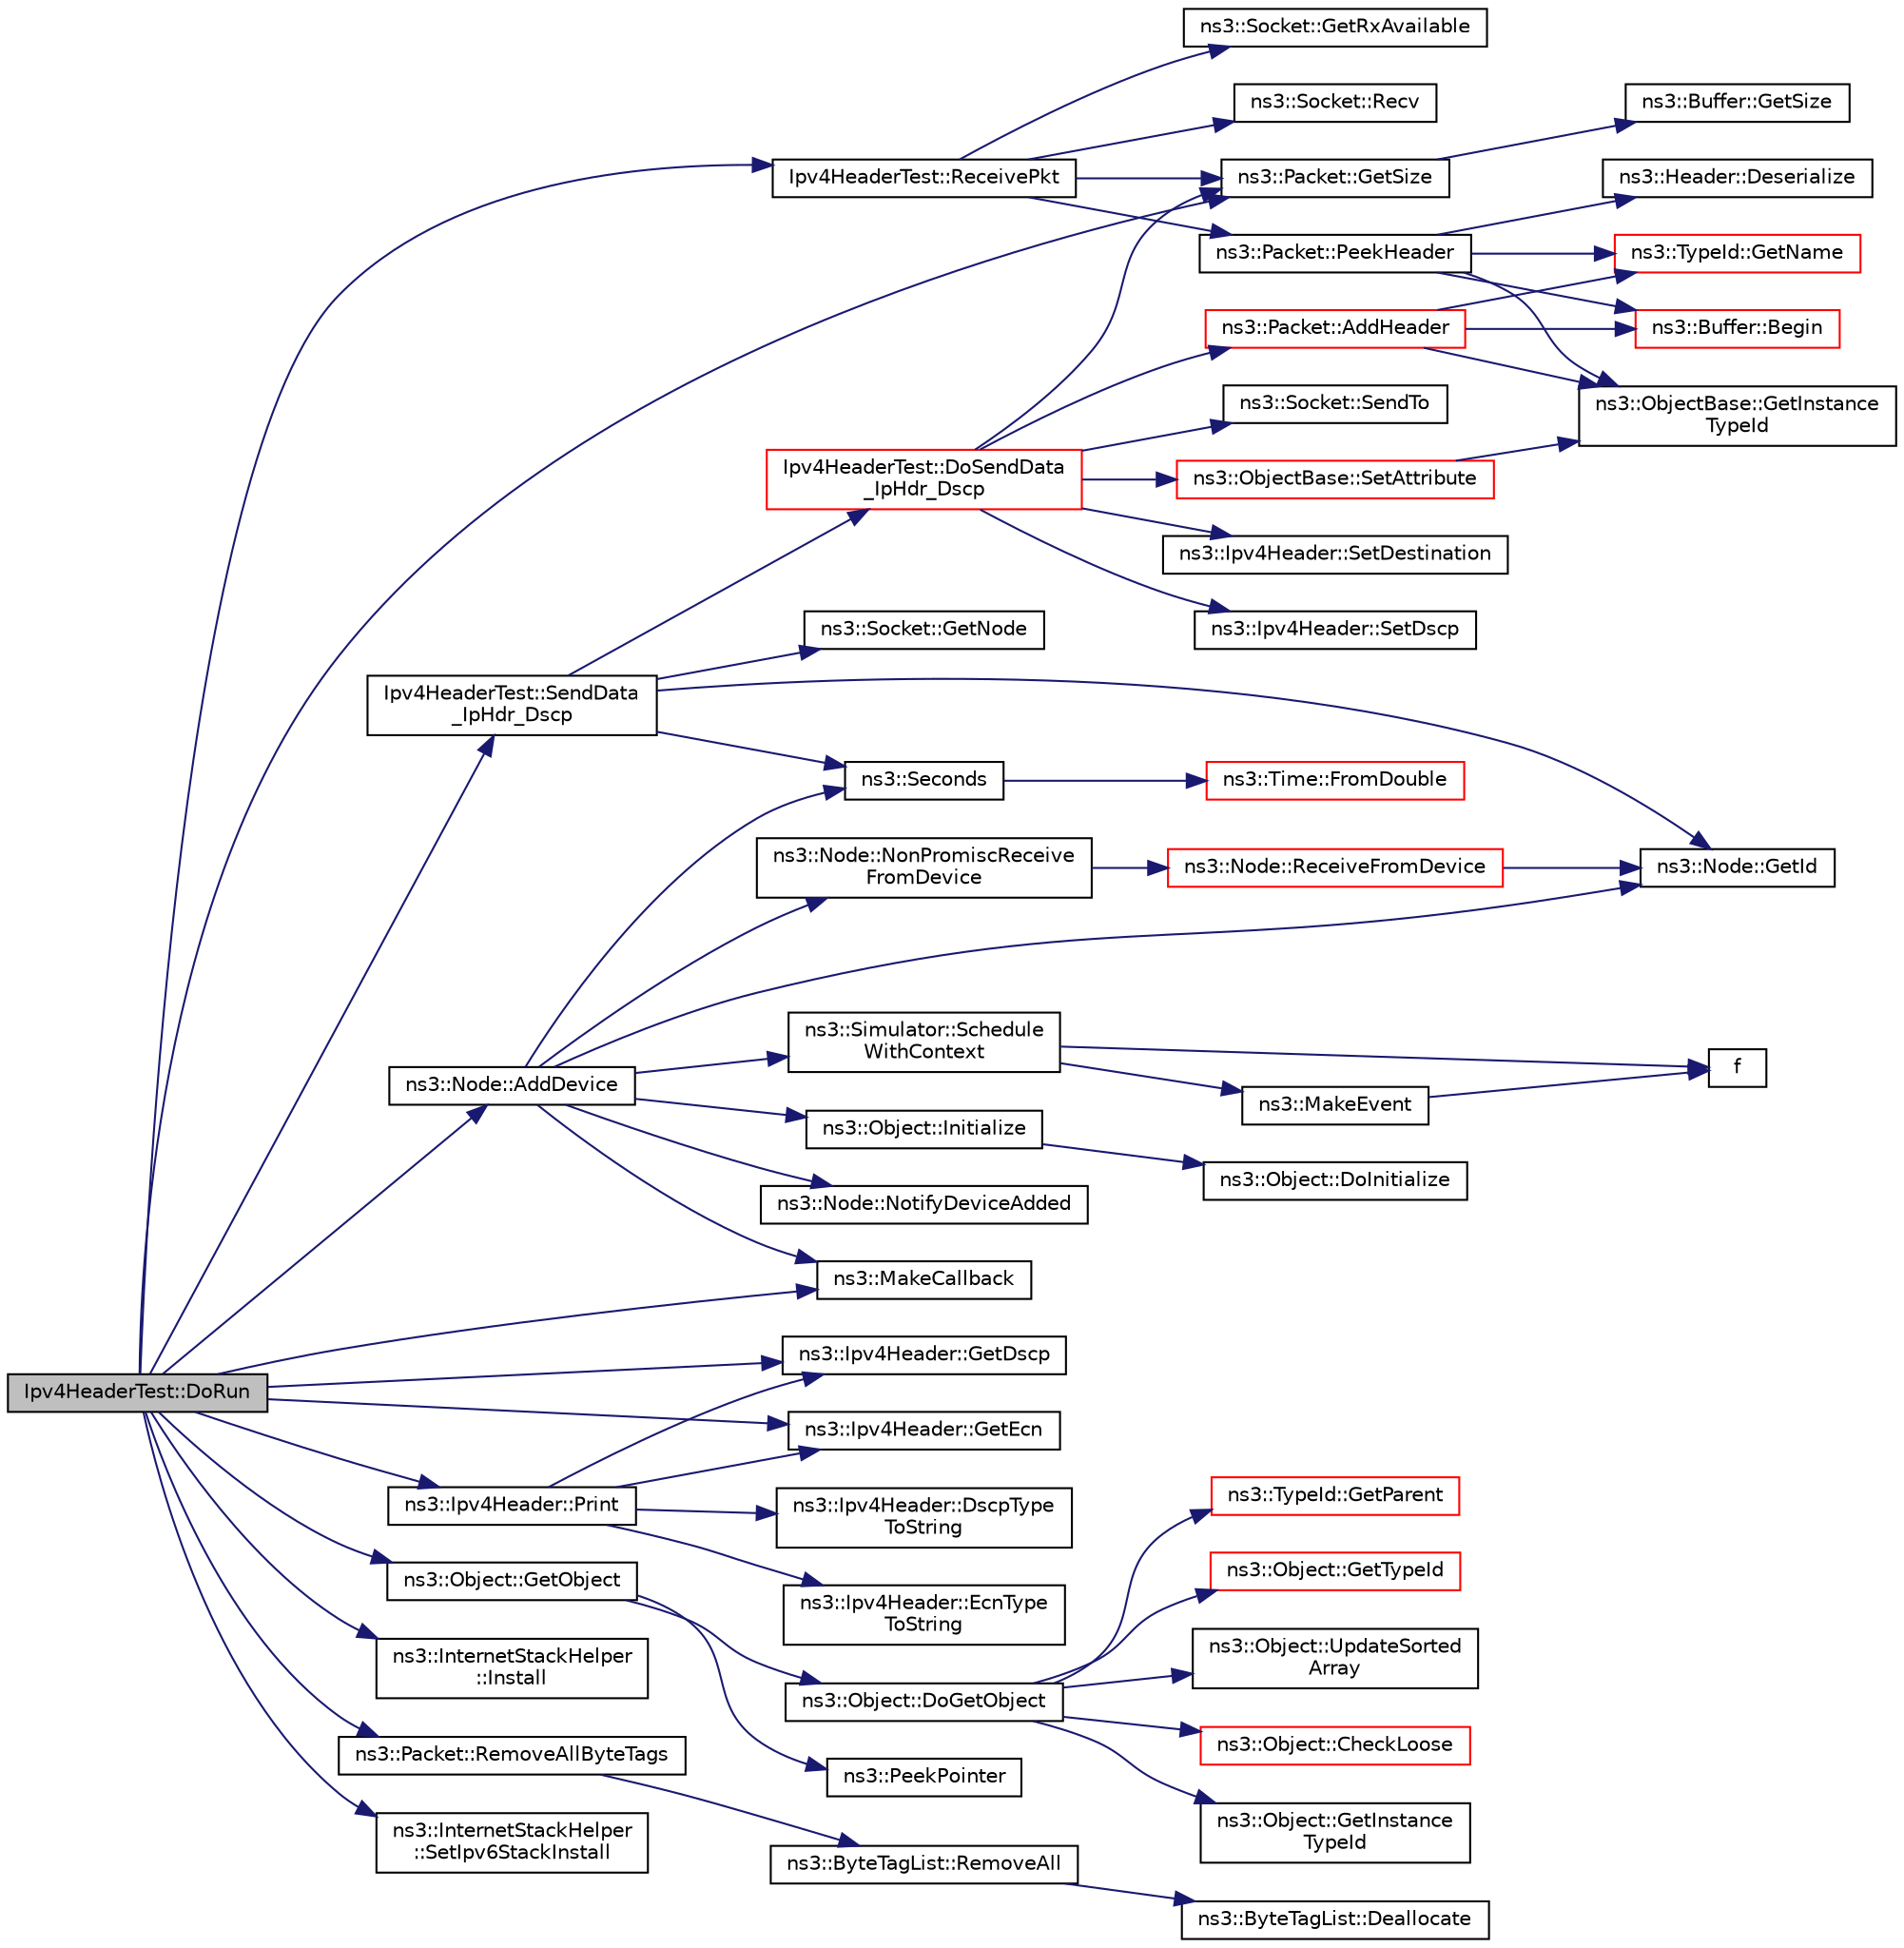 digraph "Ipv4HeaderTest::DoRun"
{
 // LATEX_PDF_SIZE
  edge [fontname="Helvetica",fontsize="10",labelfontname="Helvetica",labelfontsize="10"];
  node [fontname="Helvetica",fontsize="10",shape=record];
  rankdir="LR";
  Node1 [label="Ipv4HeaderTest::DoRun",height=0.2,width=0.4,color="black", fillcolor="grey75", style="filled", fontcolor="black",tooltip="Implementation to actually run this TestCase."];
  Node1 -> Node2 [color="midnightblue",fontsize="10",style="solid",fontname="Helvetica"];
  Node2 [label="ns3::Node::AddDevice",height=0.2,width=0.4,color="black", fillcolor="white", style="filled",URL="$classns3_1_1_node.html#a42ff83ee1d5d1649c770d3f5b62375de",tooltip="Associate a NetDevice to this node."];
  Node2 -> Node3 [color="midnightblue",fontsize="10",style="solid",fontname="Helvetica"];
  Node3 [label="ns3::Node::GetId",height=0.2,width=0.4,color="black", fillcolor="white", style="filled",URL="$classns3_1_1_node.html#a2ed8663077afcb8db519296b0ada6355",tooltip=" "];
  Node2 -> Node4 [color="midnightblue",fontsize="10",style="solid",fontname="Helvetica"];
  Node4 [label="ns3::Object::Initialize",height=0.2,width=0.4,color="black", fillcolor="white", style="filled",URL="$classns3_1_1_object.html#af4411cb29971772fcd09203474a95078",tooltip="Invoke DoInitialize on all Objects aggregated to this one."];
  Node4 -> Node5 [color="midnightblue",fontsize="10",style="solid",fontname="Helvetica"];
  Node5 [label="ns3::Object::DoInitialize",height=0.2,width=0.4,color="black", fillcolor="white", style="filled",URL="$classns3_1_1_object.html#af8482a521433409fb5c7f749398c9dbe",tooltip="Initialize() implementation."];
  Node2 -> Node6 [color="midnightblue",fontsize="10",style="solid",fontname="Helvetica"];
  Node6 [label="ns3::MakeCallback",height=0.2,width=0.4,color="black", fillcolor="white", style="filled",URL="$namespacens3.html#af1dde3c04374147fca0cfe3b0766d664",tooltip="Build Callbacks for class method members which take varying numbers of arguments and potentially retu..."];
  Node2 -> Node7 [color="midnightblue",fontsize="10",style="solid",fontname="Helvetica"];
  Node7 [label="ns3::Node::NonPromiscReceive\lFromDevice",height=0.2,width=0.4,color="black", fillcolor="white", style="filled",URL="$classns3_1_1_node.html#a72ebf5bdc911879511f1e249d471f7e5",tooltip="Receive a packet from a device in non-promiscuous mode."];
  Node7 -> Node8 [color="midnightblue",fontsize="10",style="solid",fontname="Helvetica"];
  Node8 [label="ns3::Node::ReceiveFromDevice",height=0.2,width=0.4,color="red", fillcolor="white", style="filled",URL="$classns3_1_1_node.html#a6cbe61c071c85bb3ba5d4843132cd119",tooltip="Receive a packet from a device."];
  Node8 -> Node3 [color="midnightblue",fontsize="10",style="solid",fontname="Helvetica"];
  Node2 -> Node60 [color="midnightblue",fontsize="10",style="solid",fontname="Helvetica"];
  Node60 [label="ns3::Node::NotifyDeviceAdded",height=0.2,width=0.4,color="black", fillcolor="white", style="filled",URL="$classns3_1_1_node.html#ae85e535c650941f4f8ca6845a9f61e42",tooltip="Notifies all the DeviceAdditionListener about the new device added."];
  Node2 -> Node61 [color="midnightblue",fontsize="10",style="solid",fontname="Helvetica"];
  Node61 [label="ns3::Simulator::Schedule\lWithContext",height=0.2,width=0.4,color="black", fillcolor="white", style="filled",URL="$classns3_1_1_simulator.html#a6801feda0ccf0595cb48d1e962cd40a1",tooltip="Schedule an event with the given context."];
  Node61 -> Node62 [color="midnightblue",fontsize="10",style="solid",fontname="Helvetica"];
  Node62 [label="f",height=0.2,width=0.4,color="black", fillcolor="white", style="filled",URL="$80211b_8c.html#ae7ffc1a8f84fa47a0812b2f2b9627132",tooltip=" "];
  Node61 -> Node63 [color="midnightblue",fontsize="10",style="solid",fontname="Helvetica"];
  Node63 [label="ns3::MakeEvent",height=0.2,width=0.4,color="black", fillcolor="white", style="filled",URL="$group__makeeventfnptr.html#ga289a28a2497c18a9bd299e5e2014094b",tooltip="Make an EventImpl from a function pointer taking varying numbers of arguments."];
  Node63 -> Node62 [color="midnightblue",fontsize="10",style="solid",fontname="Helvetica"];
  Node2 -> Node64 [color="midnightblue",fontsize="10",style="solid",fontname="Helvetica"];
  Node64 [label="ns3::Seconds",height=0.2,width=0.4,color="black", fillcolor="white", style="filled",URL="$group__timecivil.html#ga33c34b816f8ff6628e33d5c8e9713b9e",tooltip="Construct a Time in the indicated unit."];
  Node64 -> Node65 [color="midnightblue",fontsize="10",style="solid",fontname="Helvetica"];
  Node65 [label="ns3::Time::FromDouble",height=0.2,width=0.4,color="red", fillcolor="white", style="filled",URL="$classns3_1_1_time.html#a60e845f4a74e62495b86356afe604cb4",tooltip="Create a Time equal to value in unit unit."];
  Node1 -> Node70 [color="midnightblue",fontsize="10",style="solid",fontname="Helvetica"];
  Node70 [label="ns3::Ipv4Header::GetDscp",height=0.2,width=0.4,color="black", fillcolor="white", style="filled",URL="$classns3_1_1_ipv4_header.html#a05c18cd180e393048f86b217e9367787",tooltip=" "];
  Node1 -> Node71 [color="midnightblue",fontsize="10",style="solid",fontname="Helvetica"];
  Node71 [label="ns3::Ipv4Header::GetEcn",height=0.2,width=0.4,color="black", fillcolor="white", style="filled",URL="$classns3_1_1_ipv4_header.html#a8f7b842ed8029c5ea4116418a89543ea",tooltip=" "];
  Node1 -> Node72 [color="midnightblue",fontsize="10",style="solid",fontname="Helvetica"];
  Node72 [label="ns3::Object::GetObject",height=0.2,width=0.4,color="black", fillcolor="white", style="filled",URL="$classns3_1_1_object.html#ad21f5401ff705cd29c37f931ea3afc18",tooltip="Get a pointer to the requested aggregated Object."];
  Node72 -> Node73 [color="midnightblue",fontsize="10",style="solid",fontname="Helvetica"];
  Node73 [label="ns3::Object::DoGetObject",height=0.2,width=0.4,color="black", fillcolor="white", style="filled",URL="$classns3_1_1_object.html#a7c009975f7c0994cb47a69f713745e0a",tooltip="Find an Object of TypeId tid in the aggregates of this Object."];
  Node73 -> Node74 [color="midnightblue",fontsize="10",style="solid",fontname="Helvetica"];
  Node74 [label="ns3::Object::CheckLoose",height=0.2,width=0.4,color="red", fillcolor="white", style="filled",URL="$classns3_1_1_object.html#a33b1d1c52665f27a2fd4857aef5618f2",tooltip="Check if any aggregated Objects have non-zero reference counts."];
  Node73 -> Node75 [color="midnightblue",fontsize="10",style="solid",fontname="Helvetica"];
  Node75 [label="ns3::Object::GetInstance\lTypeId",height=0.2,width=0.4,color="black", fillcolor="white", style="filled",URL="$classns3_1_1_object.html#a9a0bc0211cfab9842e1046b5c5810e5a",tooltip="Get the most derived TypeId for this Object."];
  Node73 -> Node26 [color="midnightblue",fontsize="10",style="solid",fontname="Helvetica"];
  Node26 [label="ns3::TypeId::GetParent",height=0.2,width=0.4,color="red", fillcolor="white", style="filled",URL="$classns3_1_1_type_id.html#ab84f81aee52154af39a8668b59c89d63",tooltip="Get the parent of this TypeId."];
  Node73 -> Node76 [color="midnightblue",fontsize="10",style="solid",fontname="Helvetica"];
  Node76 [label="ns3::Object::GetTypeId",height=0.2,width=0.4,color="red", fillcolor="white", style="filled",URL="$classns3_1_1_object.html#a1d040243983ab74ec923bde26d7cb7e7",tooltip="Register this type."];
  Node73 -> Node77 [color="midnightblue",fontsize="10",style="solid",fontname="Helvetica"];
  Node77 [label="ns3::Object::UpdateSorted\lArray",height=0.2,width=0.4,color="black", fillcolor="white", style="filled",URL="$classns3_1_1_object.html#ade62655b9680ca5ebf5af7e0fda7a21f",tooltip="Keep the list of aggregates in most-recently-used order."];
  Node72 -> Node78 [color="midnightblue",fontsize="10",style="solid",fontname="Helvetica"];
  Node78 [label="ns3::PeekPointer",height=0.2,width=0.4,color="black", fillcolor="white", style="filled",URL="$namespacens3.html#af2a7557fe9afdd98d8f6f8f6e412cf5a",tooltip=" "];
  Node1 -> Node79 [color="midnightblue",fontsize="10",style="solid",fontname="Helvetica"];
  Node79 [label="ns3::Packet::GetSize",height=0.2,width=0.4,color="black", fillcolor="white", style="filled",URL="$classns3_1_1_packet.html#afff7cb1ff518ee6dc0d424e10a5ad6ec",tooltip="Returns the the size in bytes of the packet (including the zero-filled initial payload)."];
  Node79 -> Node80 [color="midnightblue",fontsize="10",style="solid",fontname="Helvetica"];
  Node80 [label="ns3::Buffer::GetSize",height=0.2,width=0.4,color="black", fillcolor="white", style="filled",URL="$classns3_1_1_buffer.html#a60c9172d2b102f8856c81b2126c8b209",tooltip=" "];
  Node1 -> Node81 [color="midnightblue",fontsize="10",style="solid",fontname="Helvetica"];
  Node81 [label="ns3::InternetStackHelper\l::Install",height=0.2,width=0.4,color="black", fillcolor="white", style="filled",URL="$classns3_1_1_internet_stack_helper.html#a10e8d697dcd9153f1da11695cd08e713",tooltip="Aggregate implementations of the ns3::Ipv4, ns3::Ipv6, ns3::Udp, and ns3::Tcp classes onto the provid..."];
  Node1 -> Node6 [color="midnightblue",fontsize="10",style="solid",fontname="Helvetica"];
  Node1 -> Node82 [color="midnightblue",fontsize="10",style="solid",fontname="Helvetica"];
  Node82 [label="ns3::Ipv4Header::Print",height=0.2,width=0.4,color="black", fillcolor="white", style="filled",URL="$classns3_1_1_ipv4_header.html#a44753614a79ba9fed4b46f345fbf079a",tooltip=" "];
  Node82 -> Node83 [color="midnightblue",fontsize="10",style="solid",fontname="Helvetica"];
  Node83 [label="ns3::Ipv4Header::DscpType\lToString",height=0.2,width=0.4,color="black", fillcolor="white", style="filled",URL="$classns3_1_1_ipv4_header.html#ab9baa409d4bbf37642d94715aa7dd0ec",tooltip=" "];
  Node82 -> Node84 [color="midnightblue",fontsize="10",style="solid",fontname="Helvetica"];
  Node84 [label="ns3::Ipv4Header::EcnType\lToString",height=0.2,width=0.4,color="black", fillcolor="white", style="filled",URL="$classns3_1_1_ipv4_header.html#a1feff9bb7847031dd3bc1e5e5b3eb2c1",tooltip=" "];
  Node82 -> Node70 [color="midnightblue",fontsize="10",style="solid",fontname="Helvetica"];
  Node82 -> Node71 [color="midnightblue",fontsize="10",style="solid",fontname="Helvetica"];
  Node1 -> Node85 [color="midnightblue",fontsize="10",style="solid",fontname="Helvetica"];
  Node85 [label="Ipv4HeaderTest::ReceivePkt",height=0.2,width=0.4,color="black", fillcolor="white", style="filled",URL="$class_ipv4_header_test.html#ae06256e56359912140540a0c04c7dc78",tooltip="Receives a packet."];
  Node85 -> Node86 [color="midnightblue",fontsize="10",style="solid",fontname="Helvetica"];
  Node86 [label="ns3::Socket::GetRxAvailable",height=0.2,width=0.4,color="black", fillcolor="white", style="filled",URL="$classns3_1_1_socket.html#ad35d8931e53ae0754ee864acb1cecd0e",tooltip="Return number of bytes which can be returned from one or multiple calls to Recv."];
  Node85 -> Node79 [color="midnightblue",fontsize="10",style="solid",fontname="Helvetica"];
  Node85 -> Node87 [color="midnightblue",fontsize="10",style="solid",fontname="Helvetica"];
  Node87 [label="ns3::Packet::PeekHeader",height=0.2,width=0.4,color="black", fillcolor="white", style="filled",URL="$classns3_1_1_packet.html#acc152757db7d44974640b089335b7003",tooltip="Deserialize but does not remove the header from the internal buffer."];
  Node87 -> Node88 [color="midnightblue",fontsize="10",style="solid",fontname="Helvetica"];
  Node88 [label="ns3::Buffer::Begin",height=0.2,width=0.4,color="red", fillcolor="white", style="filled",URL="$classns3_1_1_buffer.html#acb977a0179de9abe4e295ce22023b4ca",tooltip=" "];
  Node87 -> Node90 [color="midnightblue",fontsize="10",style="solid",fontname="Helvetica"];
  Node90 [label="ns3::Header::Deserialize",height=0.2,width=0.4,color="black", fillcolor="white", style="filled",URL="$classns3_1_1_header.html#a78be9400bb66b2a8543606f395ef5396",tooltip=" "];
  Node87 -> Node25 [color="midnightblue",fontsize="10",style="solid",fontname="Helvetica"];
  Node25 [label="ns3::ObjectBase::GetInstance\lTypeId",height=0.2,width=0.4,color="black", fillcolor="white", style="filled",URL="$classns3_1_1_object_base.html#abe5b43a6f5b99a92a4c3122db31f06fb",tooltip="Get the most derived TypeId for this Object."];
  Node87 -> Node21 [color="midnightblue",fontsize="10",style="solid",fontname="Helvetica"];
  Node21 [label="ns3::TypeId::GetName",height=0.2,width=0.4,color="red", fillcolor="white", style="filled",URL="$classns3_1_1_type_id.html#abc4965475a579c2afdc668d7a7d58374",tooltip="Get the name."];
  Node85 -> Node91 [color="midnightblue",fontsize="10",style="solid",fontname="Helvetica"];
  Node91 [label="ns3::Socket::Recv",height=0.2,width=0.4,color="black", fillcolor="white", style="filled",URL="$classns3_1_1_socket.html#a8949b1f844aae563446f2f4c5be8827a",tooltip="Read data from the socket."];
  Node1 -> Node92 [color="midnightblue",fontsize="10",style="solid",fontname="Helvetica"];
  Node92 [label="ns3::Packet::RemoveAllByteTags",height=0.2,width=0.4,color="black", fillcolor="white", style="filled",URL="$classns3_1_1_packet.html#a083f54c9db31aeff30551a9e20fcda42",tooltip="Remove all byte tags stored in this packet."];
  Node92 -> Node93 [color="midnightblue",fontsize="10",style="solid",fontname="Helvetica"];
  Node93 [label="ns3::ByteTagList::RemoveAll",height=0.2,width=0.4,color="black", fillcolor="white", style="filled",URL="$classns3_1_1_byte_tag_list.html#a989a5f3c12577fd875e701ea389709cd",tooltip="Removes all of the tags from the ByteTagList."];
  Node93 -> Node94 [color="midnightblue",fontsize="10",style="solid",fontname="Helvetica"];
  Node94 [label="ns3::ByteTagList::Deallocate",height=0.2,width=0.4,color="black", fillcolor="white", style="filled",URL="$classns3_1_1_byte_tag_list.html#aebe6943177a3ce90f7fa16188e67f650",tooltip="Deallocates a ByteTagListData."];
  Node1 -> Node95 [color="midnightblue",fontsize="10",style="solid",fontname="Helvetica"];
  Node95 [label="Ipv4HeaderTest::SendData\l_IpHdr_Dscp",height=0.2,width=0.4,color="black", fillcolor="white", style="filled",URL="$class_ipv4_header_test.html#afbd0cfc4212b3a0d8846faa662cbc7bc",tooltip="Send a packet with speciic DSCP and ECN fields."];
  Node95 -> Node96 [color="midnightblue",fontsize="10",style="solid",fontname="Helvetica"];
  Node96 [label="Ipv4HeaderTest::DoSendData\l_IpHdr_Dscp",height=0.2,width=0.4,color="red", fillcolor="white", style="filled",URL="$class_ipv4_header_test.html#add7c6ef7aa63f94ed04b22090ccc551e",tooltip="Send a packet with speciic DSCP and ECN fields."];
  Node96 -> Node97 [color="midnightblue",fontsize="10",style="solid",fontname="Helvetica"];
  Node97 [label="ns3::Packet::AddHeader",height=0.2,width=0.4,color="red", fillcolor="white", style="filled",URL="$classns3_1_1_packet.html#a465108c595a0bc592095cbcab1832ed8",tooltip="Add header to this packet."];
  Node97 -> Node88 [color="midnightblue",fontsize="10",style="solid",fontname="Helvetica"];
  Node97 -> Node25 [color="midnightblue",fontsize="10",style="solid",fontname="Helvetica"];
  Node97 -> Node21 [color="midnightblue",fontsize="10",style="solid",fontname="Helvetica"];
  Node96 -> Node79 [color="midnightblue",fontsize="10",style="solid",fontname="Helvetica"];
  Node96 -> Node134 [color="midnightblue",fontsize="10",style="solid",fontname="Helvetica"];
  Node134 [label="ns3::Socket::SendTo",height=0.2,width=0.4,color="black", fillcolor="white", style="filled",URL="$classns3_1_1_socket.html#af898fce6a58e0dbba23c1c6de1d4220e",tooltip="Send data to a specified peer."];
  Node96 -> Node135 [color="midnightblue",fontsize="10",style="solid",fontname="Helvetica"];
  Node135 [label="ns3::ObjectBase::SetAttribute",height=0.2,width=0.4,color="red", fillcolor="white", style="filled",URL="$classns3_1_1_object_base.html#ac60245d3ea4123bbc9b1d391f1f6592f",tooltip="Set a single attribute, raising fatal errors if unsuccessful."];
  Node135 -> Node25 [color="midnightblue",fontsize="10",style="solid",fontname="Helvetica"];
  Node96 -> Node136 [color="midnightblue",fontsize="10",style="solid",fontname="Helvetica"];
  Node136 [label="ns3::Ipv4Header::SetDestination",height=0.2,width=0.4,color="black", fillcolor="white", style="filled",URL="$classns3_1_1_ipv4_header.html#a154e584fb5418de7a5ce34dbb852de02",tooltip=" "];
  Node96 -> Node137 [color="midnightblue",fontsize="10",style="solid",fontname="Helvetica"];
  Node137 [label="ns3::Ipv4Header::SetDscp",height=0.2,width=0.4,color="black", fillcolor="white", style="filled",URL="$classns3_1_1_ipv4_header.html#a8028ba47880c8d03fc64abf5554f373a",tooltip="Set DSCP Field."];
  Node95 -> Node3 [color="midnightblue",fontsize="10",style="solid",fontname="Helvetica"];
  Node95 -> Node143 [color="midnightblue",fontsize="10",style="solid",fontname="Helvetica"];
  Node143 [label="ns3::Socket::GetNode",height=0.2,width=0.4,color="black", fillcolor="white", style="filled",URL="$classns3_1_1_socket.html#aba642ad4301c1df47befc0aa9afa2e48",tooltip="Return the node this socket is associated with."];
  Node95 -> Node64 [color="midnightblue",fontsize="10",style="solid",fontname="Helvetica"];
  Node1 -> Node144 [color="midnightblue",fontsize="10",style="solid",fontname="Helvetica"];
  Node144 [label="ns3::InternetStackHelper\l::SetIpv6StackInstall",height=0.2,width=0.4,color="black", fillcolor="white", style="filled",URL="$classns3_1_1_internet_stack_helper.html#a5fa8d34e5834305b6aa1b0fe43e1132b",tooltip="Enable/disable IPv6 stack install."];
}
